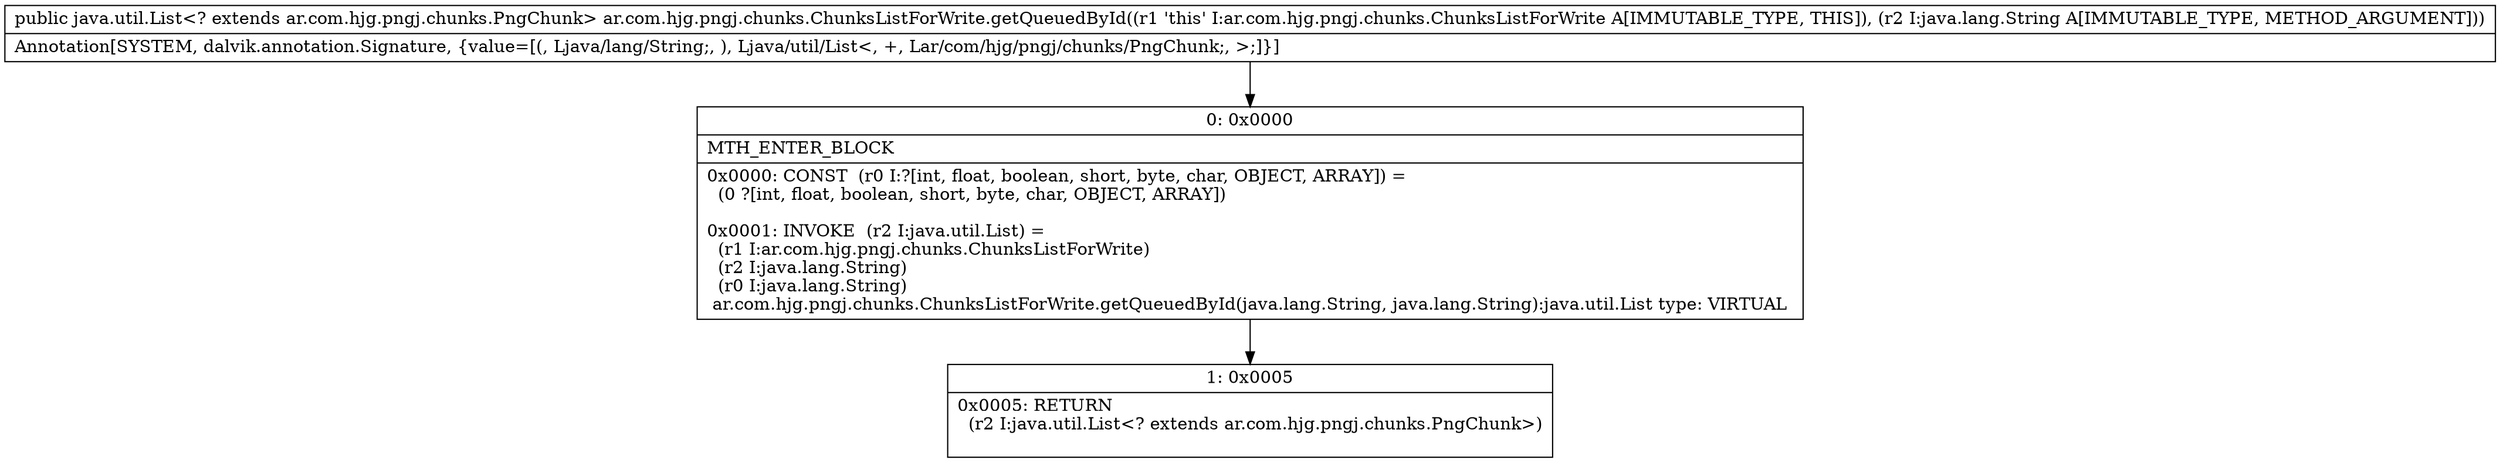 digraph "CFG forar.com.hjg.pngj.chunks.ChunksListForWrite.getQueuedById(Ljava\/lang\/String;)Ljava\/util\/List;" {
Node_0 [shape=record,label="{0\:\ 0x0000|MTH_ENTER_BLOCK\l|0x0000: CONST  (r0 I:?[int, float, boolean, short, byte, char, OBJECT, ARRAY]) = \l  (0 ?[int, float, boolean, short, byte, char, OBJECT, ARRAY])\l \l0x0001: INVOKE  (r2 I:java.util.List) = \l  (r1 I:ar.com.hjg.pngj.chunks.ChunksListForWrite)\l  (r2 I:java.lang.String)\l  (r0 I:java.lang.String)\l ar.com.hjg.pngj.chunks.ChunksListForWrite.getQueuedById(java.lang.String, java.lang.String):java.util.List type: VIRTUAL \l}"];
Node_1 [shape=record,label="{1\:\ 0x0005|0x0005: RETURN  \l  (r2 I:java.util.List\<? extends ar.com.hjg.pngj.chunks.PngChunk\>)\l \l}"];
MethodNode[shape=record,label="{public java.util.List\<? extends ar.com.hjg.pngj.chunks.PngChunk\> ar.com.hjg.pngj.chunks.ChunksListForWrite.getQueuedById((r1 'this' I:ar.com.hjg.pngj.chunks.ChunksListForWrite A[IMMUTABLE_TYPE, THIS]), (r2 I:java.lang.String A[IMMUTABLE_TYPE, METHOD_ARGUMENT]))  | Annotation[SYSTEM, dalvik.annotation.Signature, \{value=[(, Ljava\/lang\/String;, ), Ljava\/util\/List\<, +, Lar\/com\/hjg\/pngj\/chunks\/PngChunk;, \>;]\}]\l}"];
MethodNode -> Node_0;
Node_0 -> Node_1;
}

